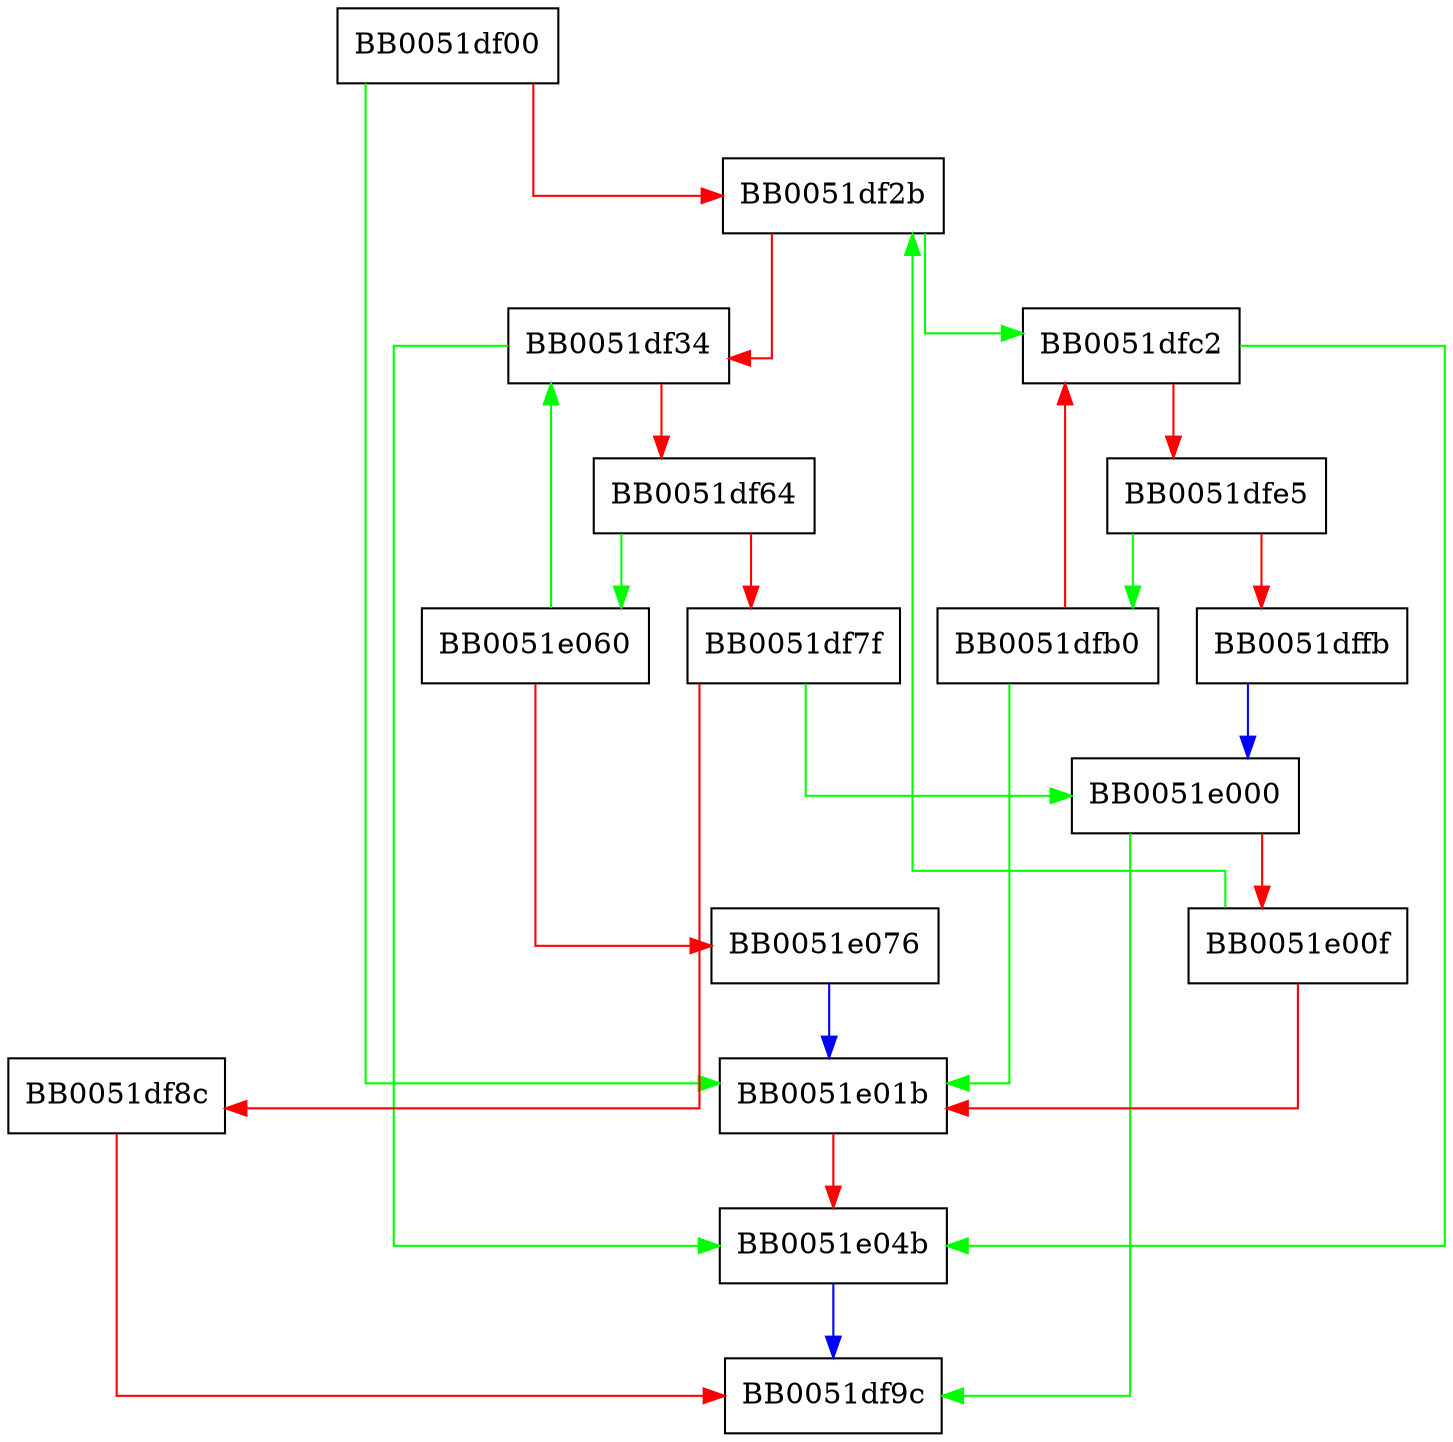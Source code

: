 digraph i2d_provided {
  node [shape="box"];
  graph [splines=ortho];
  BB0051df00 -> BB0051e01b [color="green"];
  BB0051df00 -> BB0051df2b [color="red"];
  BB0051df2b -> BB0051dfc2 [color="green"];
  BB0051df2b -> BB0051df34 [color="red"];
  BB0051df34 -> BB0051e04b [color="green"];
  BB0051df34 -> BB0051df64 [color="red"];
  BB0051df64 -> BB0051e060 [color="green"];
  BB0051df64 -> BB0051df7f [color="red"];
  BB0051df7f -> BB0051e000 [color="green"];
  BB0051df7f -> BB0051df8c [color="red"];
  BB0051df8c -> BB0051df9c [color="red"];
  BB0051dfb0 -> BB0051e01b [color="green"];
  BB0051dfb0 -> BB0051dfc2 [color="red"];
  BB0051dfc2 -> BB0051e04b [color="green"];
  BB0051dfc2 -> BB0051dfe5 [color="red"];
  BB0051dfe5 -> BB0051dfb0 [color="green"];
  BB0051dfe5 -> BB0051dffb [color="red"];
  BB0051dffb -> BB0051e000 [color="blue"];
  BB0051e000 -> BB0051df9c [color="green"];
  BB0051e000 -> BB0051e00f [color="red"];
  BB0051e00f -> BB0051df2b [color="green"];
  BB0051e00f -> BB0051e01b [color="red"];
  BB0051e01b -> BB0051e04b [color="red"];
  BB0051e04b -> BB0051df9c [color="blue"];
  BB0051e060 -> BB0051df34 [color="green"];
  BB0051e060 -> BB0051e076 [color="red"];
  BB0051e076 -> BB0051e01b [color="blue"];
}